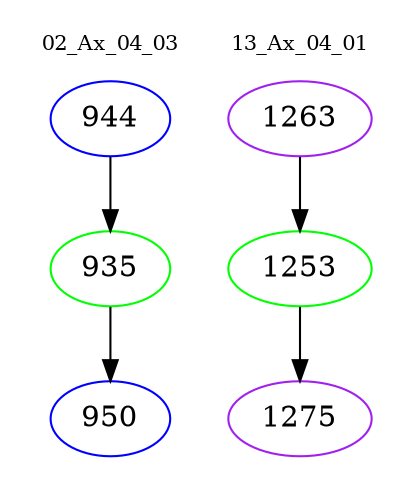 digraph{
subgraph cluster_0 {
color = white
label = "02_Ax_04_03";
fontsize=10;
T0_944 [label="944", color="blue"]
T0_944 -> T0_935 [color="black"]
T0_935 [label="935", color="green"]
T0_935 -> T0_950 [color="black"]
T0_950 [label="950", color="blue"]
}
subgraph cluster_1 {
color = white
label = "13_Ax_04_01";
fontsize=10;
T1_1263 [label="1263", color="purple"]
T1_1263 -> T1_1253 [color="black"]
T1_1253 [label="1253", color="green"]
T1_1253 -> T1_1275 [color="black"]
T1_1275 [label="1275", color="purple"]
}
}
